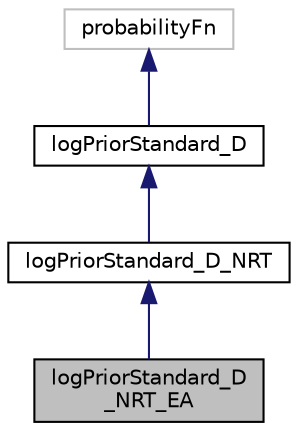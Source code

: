 digraph "logPriorStandard_D_NRT_EA"
{
  edge [fontname="Helvetica",fontsize="10",labelfontname="Helvetica",labelfontsize="10"];
  node [fontname="Helvetica",fontsize="10",shape=record];
  Node0 [label="logPriorStandard_D\l_NRT_EA",height=0.2,width=0.4,color="black", fillcolor="grey75", style="filled", fontcolor="black"];
  Node1 -> Node0 [dir="back",color="midnightblue",fontsize="10",style="solid",fontname="Helvetica"];
  Node1 [label="logPriorStandard_D_NRT",height=0.2,width=0.4,color="black", fillcolor="white", style="filled",URL="$d7/dfb/classlogPriorStandard__D__NRT.html"];
  Node2 -> Node1 [dir="back",color="midnightblue",fontsize="10",style="solid",fontname="Helvetica"];
  Node2 [label="logPriorStandard_D",height=0.2,width=0.4,color="black", fillcolor="white", style="filled",URL="$d3/d66/classlogPriorStandard__D.html"];
  Node3 -> Node2 [dir="back",color="midnightblue",fontsize="10",style="solid",fontname="Helvetica"];
  Node3 [label="probabilityFn",height=0.2,width=0.4,color="grey75", fillcolor="white", style="filled"];
}
